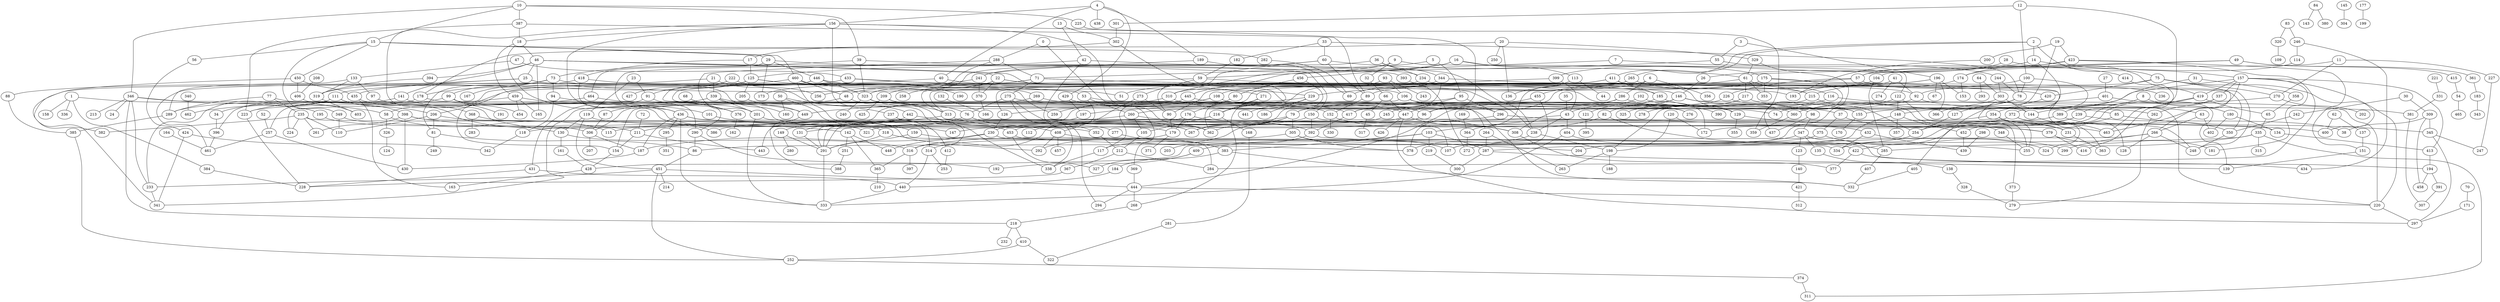 strict graph  {
0;
288;
369;
1;
158;
195;
336;
384;
2;
14;
75;
265;
411;
3;
55;
196;
4;
40;
156;
189;
429;
438;
5;
71;
95;
6;
108;
286;
356;
7;
244;
445;
8;
180;
389;
9;
32;
122;
241;
10;
15;
39;
225;
346;
387;
11;
104;
227;
270;
12;
100;
239;
301;
13;
42;
302;
26;
157;
405;
29;
56;
282;
349;
450;
460;
16;
113;
175;
310;
456;
17;
125;
418;
18;
46;
436;
459;
19;
148;
200;
423;
20;
136;
178;
250;
329;
21;
339;
435;
442;
22;
185;
209;
258;
370;
420;
23;
91;
119;
24;
25;
88;
111;
229;
259;
146;
27;
401;
28;
399;
419;
150;
173;
446;
464;
30;
242;
309;
31;
354;
358;
66;
33;
60;
78;
182;
34;
396;
35;
43;
36;
234;
290;
344;
37;
231;
375;
38;
73;
323;
271;
376;
41;
92;
96;
274;
238;
352;
147;
404;
44;
45;
317;
141;
165;
216;
393;
394;
47;
133;
433;
48;
87;
277;
49;
57;
61;
361;
415;
50;
160;
237;
412;
51;
52;
257;
53;
260;
264;
453;
54;
465;
59;
414;
424;
226;
236;
313;
58;
115;
326;
206;
215;
273;
89;
90;
116;
217;
353;
455;
62;
137;
400;
63;
266;
402;
64;
293;
303;
65;
335;
447;
67;
68;
201;
69;
70;
171;
128;
275;
350;
72;
211;
81;
94;
99;
167;
74;
76;
149;
408;
77;
235;
289;
318;
366;
79;
118;
292;
305;
362;
80;
176;
86;
249;
82;
103;
285;
83;
246;
320;
84;
143;
380;
85;
345;
452;
451;
306;
385;
152;
179;
431;
444;
93;
106;
243;
268;
101;
197;
296;
321;
97;
368;
98;
347;
437;
191;
223;
372;
159;
102;
121;
360;
219;
287;
383;
409;
105;
212;
144;
224;
107;
126;
276;
443;
109;
110;
233;
398;
112;
114;
174;
220;
417;
117;
338;
342;
130;
120;
172;
198;
395;
245;
373;
123;
140;
124;
190;
205;
269;
319;
230;
127;
254;
129;
355;
379;
161;
316;
131;
291;
132;
166;
134;
413;
135;
138;
151;
328;
139;
421;
454;
142;
251;
365;
448;
463;
145;
304;
154;
155;
357;
280;
392;
308;
330;
153;
428;
170;
181;
337;
422;
162;
163;
164;
461;
168;
281;
169;
364;
297;
193;
248;
432;
177;
199;
449;
314;
371;
183;
343;
184;
440;
186;
187;
430;
188;
192;
194;
391;
458;
263;
333;
202;
203;
204;
207;
208;
406;
425;
210;
284;
367;
213;
214;
278;
325;
218;
232;
410;
300;
221;
331;
222;
256;
427;
228;
359;
348;
247;
441;
363;
341;
255;
261;
382;
378;
240;
386;
434;
388;
252;
374;
253;
262;
279;
299;
267;
272;
294;
381;
322;
283;
407;
390;
295;
351;
298;
439;
307;
377;
311;
312;
315;
397;
334;
403;
324;
327;
332;
340;
462;
416;
457;
426;
0 -- 288;
0 -- 369;
288 -- 71;
288 -- 201;
288 -- 323;
369 -- 444;
1 -- 158;
1 -- 195;
1 -- 336;
1 -- 384;
195 -- 306;
384 -- 228;
2 -- 14;
2 -- 75;
2 -- 265;
2 -- 411;
14 -- 26;
14 -- 157;
14 -- 405;
75 -- 92;
75 -- 266;
75 -- 270;
75 -- 400;
75 -- 420;
265 -- 51;
265 -- 215;
265 -- 378;
411 -- 90;
411 -- 126;
411 -- 129;
411 -- 185;
3 -- 55;
3 -- 196;
55 -- 59;
55 -- 414;
196 -- 67;
196 -- 117;
196 -- 153;
196 -- 229;
196 -- 366;
4 -- 40;
4 -- 156;
4 -- 189;
4 -- 429;
4 -- 438;
40 -- 271;
40 -- 376;
156 -- 18;
156 -- 96;
156 -- 130;
156 -- 338;
156 -- 362;
156 -- 436;
189 -- 69;
189 -- 241;
429 -- 197;
429 -- 447;
5 -- 71;
5 -- 95;
71 -- 58;
71 -- 128;
71 -- 173;
71 -- 275;
71 -- 350;
95 -- 197;
95 -- 296;
95 -- 447;
6 -- 108;
6 -- 286;
6 -- 356;
108 -- 74;
108 -- 126;
108 -- 259;
108 -- 276;
108 -- 443;
286 -- 260;
286 -- 308;
286 -- 390;
7 -- 244;
7 -- 445;
244 -- 78;
244 -- 303;
445 -- 276;
445 -- 306;
8 -- 180;
8 -- 389;
180 -- 134;
180 -- 402;
389 -- 267;
389 -- 350;
9 -- 32;
9 -- 122;
9 -- 241;
32 -- 66;
122 -- 148;
122 -- 245;
122 -- 373;
241 -- 256;
241 -- 370;
10 -- 15;
10 -- 39;
10 -- 225;
10 -- 346;
10 -- 387;
15 -- 29;
15 -- 56;
15 -- 282;
15 -- 349;
15 -- 450;
15 -- 460;
39 -- 73;
39 -- 234;
39 -- 323;
225 -- 359;
346 -- 24;
346 -- 58;
346 -- 155;
346 -- 213;
346 -- 218;
346 -- 233;
387 -- 18;
387 -- 89;
387 -- 223;
11 -- 104;
11 -- 227;
11 -- 270;
104 -- 285;
104 -- 310;
227 -- 247;
270 -- 144;
270 -- 202;
12 -- 100;
12 -- 239;
12 -- 301;
100 -- 78;
100 -- 215;
100 -- 372;
239 -- 38;
239 -- 172;
239 -- 254;
301 -- 302;
13 -- 42;
13 -- 302;
42 -- 125;
42 -- 238;
42 -- 352;
302 -- 17;
302 -- 216;
26 -- 146;
157 -- 155;
157 -- 181;
157 -- 220;
157 -- 337;
157 -- 413;
157 -- 419;
157 -- 463;
405 -- 332;
29 -- 150;
29 -- 173;
29 -- 446;
29 -- 464;
56 -- 424;
282 -- 69;
349 -- 110;
349 -- 147;
450 -- 382;
450 -- 406;
450 -- 435;
460 -- 48;
460 -- 51;
460 -- 106;
460 -- 453;
460 -- 461;
16 -- 113;
16 -- 175;
16 -- 310;
16 -- 456;
113 -- 44;
113 -- 136;
175 -- 48;
175 -- 248;
175 -- 353;
175 -- 437;
310 -- 96;
310 -- 341;
456 -- 80;
456 -- 267;
17 -- 125;
17 -- 418;
125 -- 91;
125 -- 190;
125 -- 205;
125 -- 269;
125 -- 319;
418 -- 146;
418 -- 178;
418 -- 290;
18 -- 46;
18 -- 436;
18 -- 459;
46 -- 22;
46 -- 25;
46 -- 141;
46 -- 165;
46 -- 216;
46 -- 393;
46 -- 394;
436 -- 187;
436 -- 267;
436 -- 295;
436 -- 333;
436 -- 379;
459 -- 165;
459 -- 289;
459 -- 332;
459 -- 454;
19 -- 148;
19 -- 200;
19 -- 423;
148 -- 287;
148 -- 357;
148 -- 452;
200 -- 193;
423 -- 57;
423 -- 151;
423 -- 174;
423 -- 284;
20 -- 136;
20 -- 178;
20 -- 250;
20 -- 329;
178 -- 396;
178 -- 449;
329 -- 61;
329 -- 107;
21 -- 339;
21 -- 435;
21 -- 442;
339 -- 37;
339 -- 179;
339 -- 201;
339 -- 223;
435 -- 163;
435 -- 211;
442 -- 115;
442 -- 392;
22 -- 185;
22 -- 209;
22 -- 258;
22 -- 370;
22 -- 420;
185 -- 82;
185 -- 98;
209 -- 76;
209 -- 417;
209 -- 425;
370 -- 166;
420 -- 127;
23 -- 91;
23 -- 119;
91 -- 376;
91 -- 431;
119 -- 130;
119 -- 352;
119 -- 451;
25 -- 88;
25 -- 111;
25 -- 229;
25 -- 259;
88 -- 385;
111 -- 34;
111 -- 206;
111 -- 233;
111 -- 398;
229 -- 186;
229 -- 441;
229 -- 449;
146 -- 43;
146 -- 154;
146 -- 155;
146 -- 220;
27 -- 401;
401 -- 139;
401 -- 360;
28 -- 399;
28 -- 419;
399 -- 43;
399 -- 89;
419 -- 65;
419 -- 334;
419 -- 416;
150 -- 112;
150 -- 392;
150 -- 463;
446 -- 172;
446 -- 238;
446 -- 323;
446 -- 341;
446 -- 376;
464 -- 152;
464 -- 462;
30 -- 242;
30 -- 309;
242 -- 350;
309 -- 38;
309 -- 345;
309 -- 458;
31 -- 354;
31 -- 358;
354 -- 230;
354 -- 231;
354 -- 255;
358 -- 65;
66 -- 45;
66 -- 447;
33 -- 60;
33 -- 78;
33 -- 182;
60 -- 61;
60 -- 89;
60 -- 90;
60 -- 323;
78 -- 74;
78 -- 366;
182 -- 59;
34 -- 396;
396 -- 461;
35 -- 43;
43 -- 147;
43 -- 238;
43 -- 404;
36 -- 234;
36 -- 290;
36 -- 344;
234 -- 255;
234 -- 313;
290 -- 86;
290 -- 192;
344 -- 69;
344 -- 92;
344 -- 417;
37 -- 231;
37 -- 375;
231 -- 363;
375 -- 117;
375 -- 324;
73 -- 81;
73 -- 94;
73 -- 99;
73 -- 160;
73 -- 167;
323 -- 240;
323 -- 262;
323 -- 313;
271 -- 216;
271 -- 362;
376 -- 162;
41 -- 92;
41 -- 96;
41 -- 274;
92 -- 63;
92 -- 444;
96 -- 321;
238 -- 198;
238 -- 378;
352 -- 212;
404 -- 299;
404 -- 333;
45 -- 317;
141 -- 257;
141 -- 454;
216 -- 105;
216 -- 168;
393 -- 272;
394 -- 319;
47 -- 133;
47 -- 433;
133 -- 97;
133 -- 289;
133 -- 319;
433 -- 53;
433 -- 154;
433 -- 193;
48 -- 87;
48 -- 277;
87 -- 306;
277 -- 383;
49 -- 57;
49 -- 61;
49 -- 361;
49 -- 415;
57 -- 226;
57 -- 236;
57 -- 313;
61 -- 116;
61 -- 217;
61 -- 353;
61 -- 455;
361 -- 183;
415 -- 54;
50 -- 160;
50 -- 237;
50 -- 412;
237 -- 316;
237 -- 362;
412 -- 253;
52 -- 257;
257 -- 430;
257 -- 461;
53 -- 260;
53 -- 264;
53 -- 453;
260 -- 105;
260 -- 291;
260 -- 400;
264 -- 263;
264 -- 287;
453 -- 327;
453 -- 378;
54 -- 465;
59 -- 206;
59 -- 215;
59 -- 273;
414 -- 463;
424 -- 341;
424 -- 342;
226 -- 79;
226 -- 348;
313 -- 211;
313 -- 267;
58 -- 115;
58 -- 326;
326 -- 124;
206 -- 81;
206 -- 110;
206 -- 321;
215 -- 198;
215 -- 254;
273 -- 90;
273 -- 408;
89 -- 152;
90 -- 179;
116 -- 220;
116 -- 417;
217 -- 85;
217 -- 278;
217 -- 325;
455 -- 79;
455 -- 107;
62 -- 137;
62 -- 400;
137 -- 151;
63 -- 266;
63 -- 402;
266 -- 128;
266 -- 248;
266 -- 299;
266 -- 428;
64 -- 293;
64 -- 303;
303 -- 144;
303 -- 360;
65 -- 335;
335 -- 86;
335 -- 285;
335 -- 311;
335 -- 315;
447 -- 297;
447 -- 308;
447 -- 316;
447 -- 426;
68 -- 201;
201 -- 314;
201 -- 333;
70 -- 171;
171 -- 297;
275 -- 76;
275 -- 294;
275 -- 338;
275 -- 381;
350 -- 248;
72 -- 211;
211 -- 154;
211 -- 443;
81 -- 86;
81 -- 249;
94 -- 101;
94 -- 118;
99 -- 191;
99 -- 223;
99 -- 292;
76 -- 149;
76 -- 408;
149 -- 280;
149 -- 291;
408 -- 255;
408 -- 292;
408 -- 457;
77 -- 235;
77 -- 289;
77 -- 318;
235 -- 107;
235 -- 110;
235 -- 224;
235 -- 261;
235 -- 382;
289 -- 385;
318 -- 291;
318 -- 334;
79 -- 118;
79 -- 292;
79 -- 305;
79 -- 362;
118 -- 342;
305 -- 107;
305 -- 316;
305 -- 378;
80 -- 176;
176 -- 179;
176 -- 291;
176 -- 432;
86 -- 451;
82 -- 103;
82 -- 285;
103 -- 219;
103 -- 287;
103 -- 383;
103 -- 409;
285 -- 407;
83 -- 246;
83 -- 320;
246 -- 114;
246 -- 434;
320 -- 109;
84 -- 143;
84 -- 380;
85 -- 345;
85 -- 452;
345 -- 247;
345 -- 297;
452 -- 439;
451 -- 214;
451 -- 233;
451 -- 252;
451 -- 444;
306 -- 187;
306 -- 207;
385 -- 252;
152 -- 308;
152 -- 330;
179 -- 314;
179 -- 371;
431 -- 228;
431 -- 440;
444 -- 220;
444 -- 268;
444 -- 294;
93 -- 106;
93 -- 243;
93 -- 268;
106 -- 144;
106 -- 224;
106 -- 296;
268 -- 218;
101 -- 159;
197 -- 291;
296 -- 131;
296 -- 248;
97 -- 368;
368 -- 283;
368 -- 386;
98 -- 347;
98 -- 437;
347 -- 123;
347 -- 135;
347 -- 194;
347 -- 272;
223 -- 228;
372 -- 324;
372 -- 363;
372 -- 364;
159 -- 291;
159 -- 422;
102 -- 121;
102 -- 360;
121 -- 395;
360 -- 359;
219 -- 300;
287 -- 139;
287 -- 300;
383 -- 184;
383 -- 332;
409 -- 192;
409 -- 327;
105 -- 212;
212 -- 284;
212 -- 367;
144 -- 463;
126 -- 230;
233 -- 341;
398 -- 134;
398 -- 142;
398 -- 261;
398 -- 430;
114 -- 174;
174 -- 153;
174 -- 193;
220 -- 297;
417 -- 392;
117 -- 338;
130 -- 161;
130 -- 316;
120 -- 172;
120 -- 198;
198 -- 188;
198 -- 263;
245 -- 386;
373 -- 279;
123 -- 140;
140 -- 421;
205 -- 449;
269 -- 129;
269 -- 131;
319 -- 403;
230 -- 187;
230 -- 284;
230 -- 448;
127 -- 254;
254 -- 204;
129 -- 355;
129 -- 379;
379 -- 181;
379 -- 416;
161 -- 428;
316 -- 365;
316 -- 397;
131 -- 291;
291 -- 333;
132 -- 166;
134 -- 413;
413 -- 194;
135 -- 138;
138 -- 328;
151 -- 139;
328 -- 279;
421 -- 312;
142 -- 251;
142 -- 365;
142 -- 448;
251 -- 388;
365 -- 210;
145 -- 304;
154 -- 428;
155 -- 170;
392 -- 203;
392 -- 204;
308 -- 377;
428 -- 163;
337 -- 262;
337 -- 422;
422 -- 377;
422 -- 434;
164 -- 461;
168 -- 281;
281 -- 322;
169 -- 364;
364 -- 272;
432 -- 334;
432 -- 439;
177 -- 199;
449 -- 388;
314 -- 253;
314 -- 440;
183 -- 343;
184 -- 440;
440 -- 333;
187 -- 430;
194 -- 391;
194 -- 458;
391 -- 307;
208 -- 406;
406 -- 403;
367 -- 228;
218 -- 232;
218 -- 410;
410 -- 252;
410 -- 322;
221 -- 331;
331 -- 381;
222 -- 256;
222 -- 427;
348 -- 255;
252 -- 374;
374 -- 311;
262 -- 279;
381 -- 307;
407 -- 332;
295 -- 351;
298 -- 439;
340 -- 462;
}
